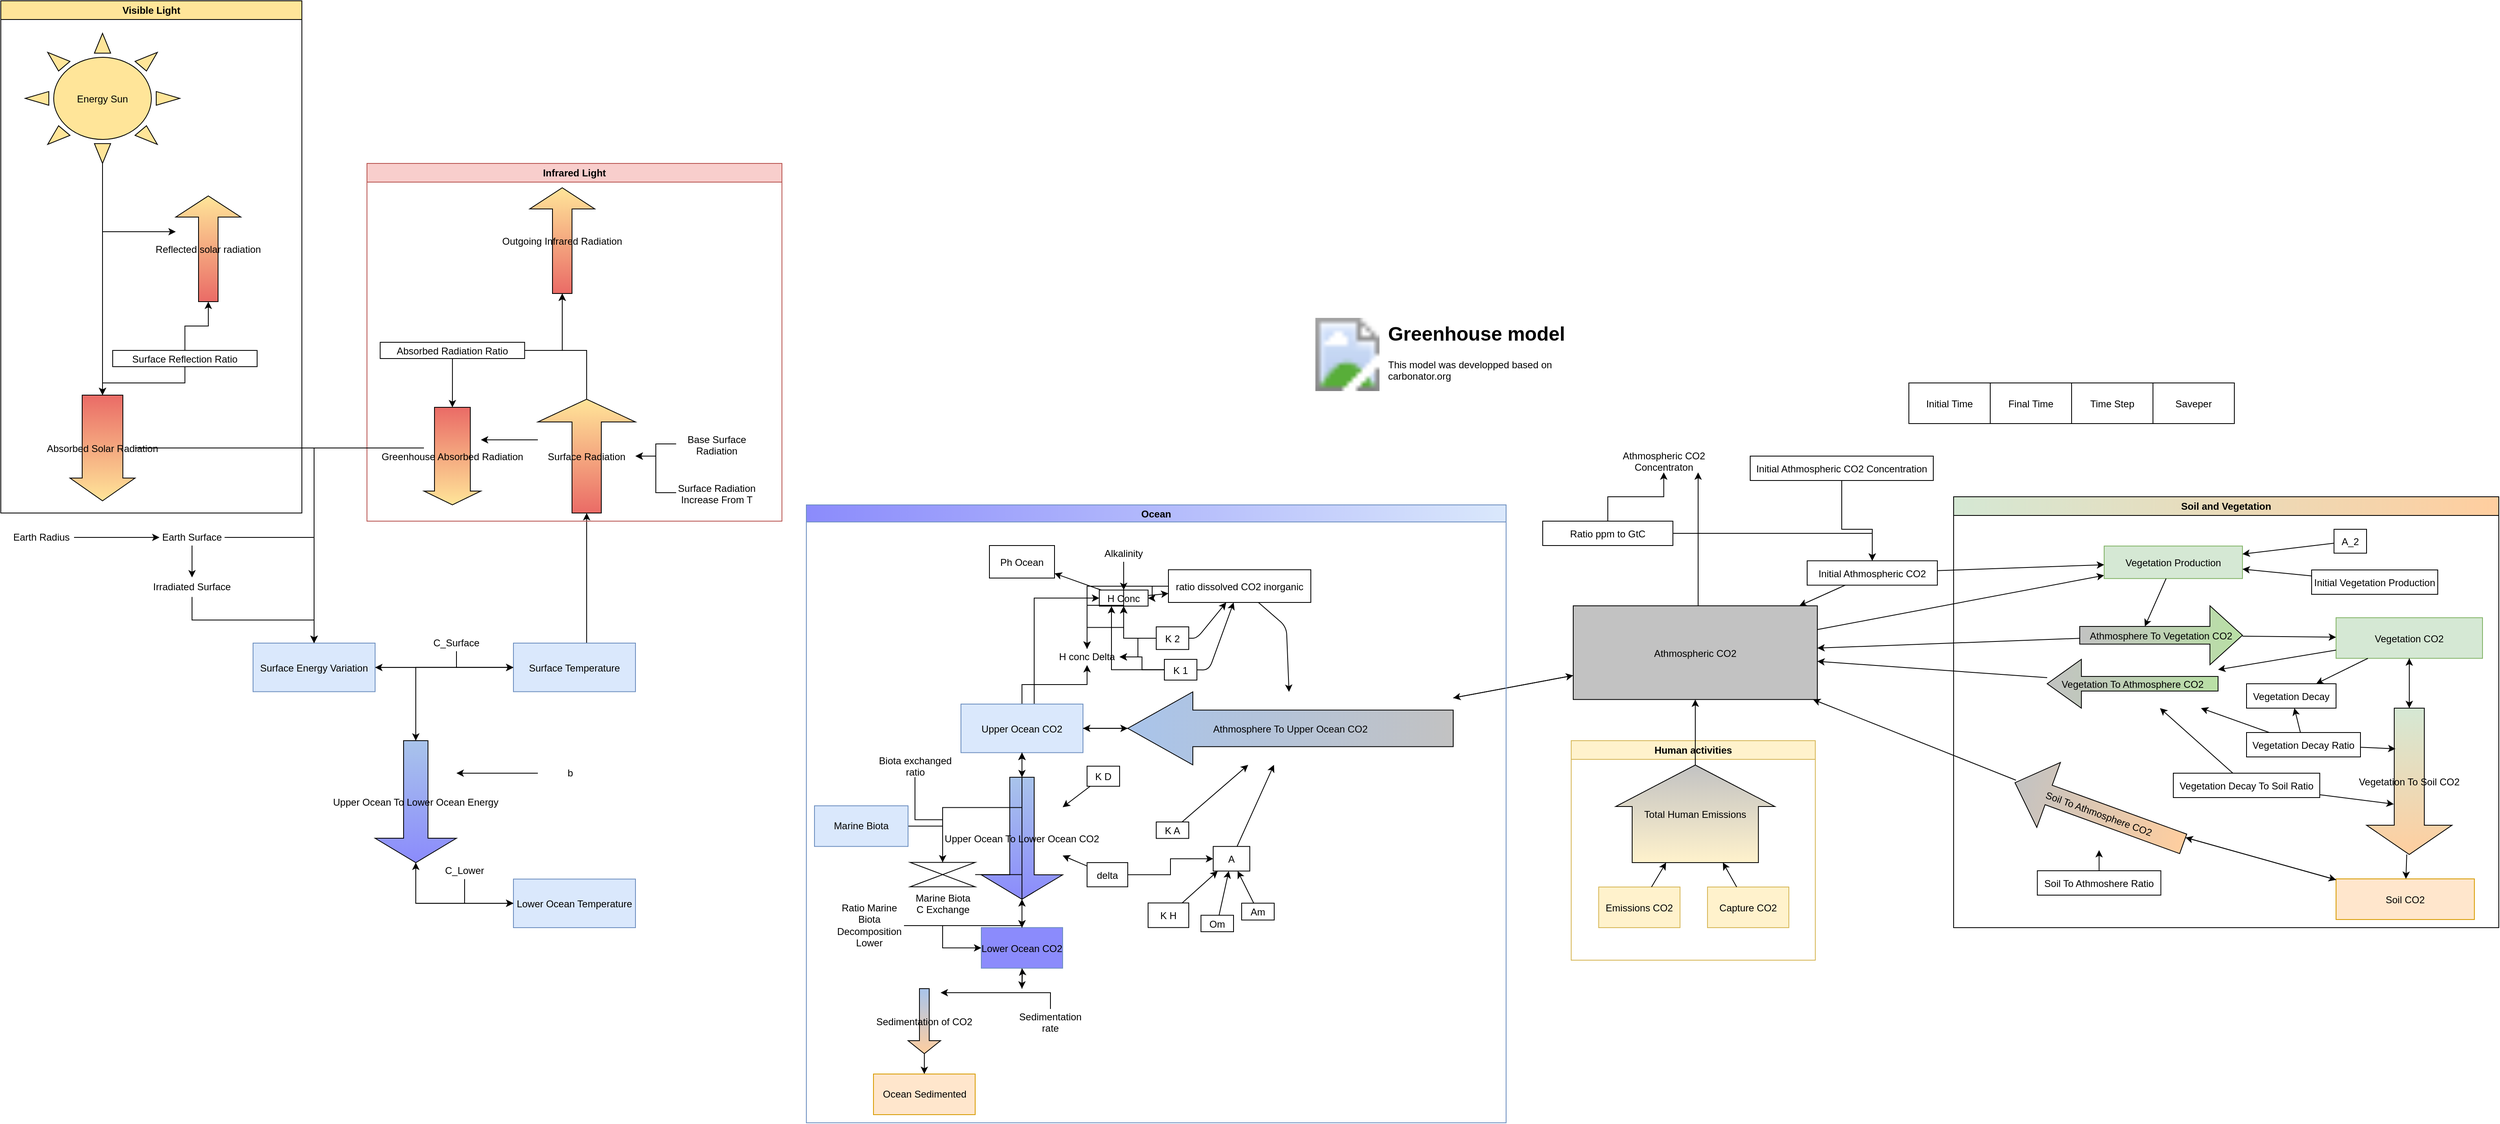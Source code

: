<mxfile compressed="false" version="20.6.2" type="device">
  <diagram id="pysd_drawio_sectionmy_model" name="my_model">
    <mxGraphModel dx="3045" dy="1424" grid="1" gridSize="10" guides="1" tooltips="1" connect="1" arrows="1" fold="1" page="1" pageScale="1" pageWidth="850" pageHeight="1100" math="0" shadow="0">
      <root>
        <mxCell id="0" />
        <mxCell id="1" parent="0" />
        <UserObject label="%Name%" placeholders="1" Name="Initial Time" Doc="Pre industrial time" Unit="y" _initial="1850" _pysd_type="ControlVar" _equation="" id="pysddrawio-element-0">
          <mxCell style="fillColor=#FFFFFF;" parent="1" vertex="1">
            <mxGeometry x="25" y="170" width="100" height="50" as="geometry" />
          </mxCell>
        </UserObject>
        <UserObject label="%Name%" placeholders="1" Name="Final Time" Doc="End of the century" Unit="y" _initial="2100" _pysd_type="ControlVar" _equation="" id="pysddrawio-element-1">
          <mxCell style="fillColor=#FFFFFF;" parent="1" vertex="1">
            <mxGeometry x="125" y="170" width="100" height="50" as="geometry" />
          </mxCell>
        </UserObject>
        <UserObject label="%Name%" placeholders="1" Name="Time Step" Doc="Time step of the simulation" Unit="y" _initial="0.01" _pysd_type="ControlVar" _equation="" id="pysddrawio-element-2">
          <mxCell style="fillColor=#FFFFFF;" parent="1" vertex="1">
            <mxGeometry x="225" y="170" width="100" height="50" as="geometry" />
          </mxCell>
        </UserObject>
        <UserObject label="%Name%" placeholders="1" Name="Saveper" Doc="" Unit="" _initial="1" _pysd_type="ControlVar" _equation="" id="pysddrawio-element-3">
          <mxCell style="fillColor=#FFFFFF;" parent="1" vertex="1">
            <mxGeometry x="325" y="170" width="100" height="50" as="geometry" />
          </mxCell>
        </UserObject>
        <mxCell id="oy1snoEaVPCmk3zSV_ph-2" style="rounded=0;orthogonalLoop=1;jettySize=auto;html=1;edgeStyle=orthogonalEdgeStyle;" parent="1" source="pysddrawio-element-6" target="oy1snoEaVPCmk3zSV_ph-1" edge="1">
          <mxGeometry relative="1" as="geometry">
            <Array as="points">
              <mxPoint x="-234" y="340" />
              <mxPoint x="-234" y="340" />
            </Array>
          </mxGeometry>
        </mxCell>
        <UserObject label="%Name%" placeholders="1" Name="Athmospheric CO2" Doc="Quantity of CO2 in the athmosphere" Unit="GtC" _initial="Initial Athmospheric CO2" _equation="Vegetation To Athmosphere CO2 + Soil To Athmosphere CO2 - Athmosphere To Vegetation CO2 - Athmosphere To Upper Ocean CO2 +  Total Human Emissions " _pysd_type="IntegStructure" id="pysddrawio-element-6">
          <mxCell style="fillColor=#C2C2C2;" parent="1" vertex="1">
            <mxGeometry x="-387.5" y="444.13" width="300" height="115.25" as="geometry" />
          </mxCell>
        </UserObject>
        <mxCell id="pysddrawio-edge-pysddrawio-element-6-athmosphere_to_upper_ocean_CO2" style="" parent="1" source="pysddrawio-element-21" target="pysddrawio-element-6" edge="1">
          <mxGeometry relative="1" as="geometry" />
        </mxCell>
        <mxCell id="pysddrawio-edge-pysddrawio-element-6-athmosphere_to_vegetation_CO2" parent="1" source="pysddrawio-element-17" target="pysddrawio-element-6" edge="1">
          <mxGeometry relative="1" as="geometry" />
        </mxCell>
        <mxCell id="pysddrawio-edge-pysddrawio-element-6-soil_to_athmosphere_CO2" parent="1" source="pysddrawio-element-20" target="pysddrawio-element-6" edge="1">
          <mxGeometry relative="1" as="geometry" />
        </mxCell>
        <mxCell id="pysddrawio-edge-pysddrawio-element-6-vegetation_to_athmosphere_CO2" parent="1" source="pysddrawio-element-18" target="pysddrawio-element-6" edge="1">
          <mxGeometry relative="1" as="geometry" />
        </mxCell>
        <mxCell id="pysddrawio-edge-pysddrawio-element-6-initial_athmospheric_CO2" parent="1" source="pysddrawio-element-7" target="pysddrawio-element-6" edge="1">
          <mxGeometry relative="1" as="geometry" />
        </mxCell>
        <mxCell id="pysddrawio-edge-pysddrawio-element-21-athmospheric_CO2" parent="1" source="pysddrawio-element-6" target="pysddrawio-element-21" edge="1">
          <mxGeometry relative="1" as="geometry">
            <mxPoint x="-390" y="510" as="sourcePoint" />
          </mxGeometry>
        </mxCell>
        <mxCell id="pysddrawio-edge-pysddrawio-element-29-athmospheric_CO2" parent="1" source="pysddrawio-element-6" target="pysddrawio-element-29" edge="1">
          <mxGeometry relative="1" as="geometry" />
        </mxCell>
        <mxCell id="zKRX4OInFKanUc5N_s94-9" value="Ocean" style="swimlane;startSize=21;fillColor=#dae8fc;strokeColor=#6c8ebf;gradientColor=#8B8BFC;gradientDirection=west;" parent="1" vertex="1">
          <mxGeometry x="-1330" y="320" width="860" height="760" as="geometry">
            <mxRectangle x="-1110" y="388.75" width="80" height="30" as="alternateBounds" />
          </mxGeometry>
        </mxCell>
        <mxCell id="nwHB4C_KlUpbsb4T8HCU-8" style="edgeStyle=orthogonalEdgeStyle;rounded=0;orthogonalLoop=1;jettySize=auto;html=1;entryX=0;entryY=0.5;entryDx=0;entryDy=0;" parent="zKRX4OInFKanUc5N_s94-9" source="pysddrawio-element-8" target="pysddrawio-element-12" edge="1">
          <mxGeometry relative="1" as="geometry">
            <Array as="points">
              <mxPoint x="280" y="115" />
            </Array>
          </mxGeometry>
        </mxCell>
        <mxCell id="s2scJDhKUIBuhn0Kwmn--17" style="edgeStyle=orthogonalEdgeStyle;rounded=0;orthogonalLoop=1;jettySize=auto;html=1;" edge="1" parent="zKRX4OInFKanUc5N_s94-9" source="pysddrawio-element-8" target="s2scJDhKUIBuhn0Kwmn--15">
          <mxGeometry relative="1" as="geometry" />
        </mxCell>
        <UserObject label="%Name%" placeholders="1" Name="Upper Ocean CO2" Doc="Quantity of CO2 in the upper part of the ocean" Unit="GtC" _initial="900" _equation="Athmosphere To Upper Ocean CO2 - Upper Ocean To Lower Ocean CO2 -  Ratio Marine Biota Decomposition Lower *  Marine Biota C Exchange " _pysd_type="IntegStructure" id="pysddrawio-element-8">
          <mxCell style="fillColor=#dae8fc;strokeColor=#6c8ebf;" parent="zKRX4OInFKanUc5N_s94-9" vertex="1">
            <mxGeometry x="190" y="244.99" width="150" height="59.76" as="geometry" />
          </mxCell>
        </UserObject>
        <mxCell id="nwHB4C_KlUpbsb4T8HCU-13" style="edgeStyle=orthogonalEdgeStyle;rounded=0;orthogonalLoop=1;jettySize=auto;html=1;" parent="zKRX4OInFKanUc5N_s94-9" source="pysddrawio-element-9" edge="1">
          <mxGeometry relative="1" as="geometry">
            <mxPoint x="265.0" y="595" as="targetPoint" />
          </mxGeometry>
        </mxCell>
        <UserObject label="%Name%" placeholders="1" Name="Lower Ocean CO2" Doc="Quantity of CO2 in the Lower part of the ocean" Unit="GtC" _initial="37100" _equation="Upper Ocean To Lower Ocean CO2 -  Sedimentation of CO2 + Marine Biota C Exchange * Ratio Marine Biota Decomposition Lower" _pysd_type="IntegStructure" id="pysddrawio-element-9">
          <mxCell style="fillColor=#8B8BFC;strokeColor=#6c8ebf;" parent="zKRX4OInFKanUc5N_s94-9" vertex="1">
            <mxGeometry x="215" y="519.87" width="100" height="50" as="geometry" />
          </mxCell>
        </UserObject>
        <UserObject label="%Name%" placeholders="1" Name="Am" Doc="Number of moles in athmosphere" Unit="mol" _pysd_type="AbstractUnchangeableConstant" _initial="1.77e+20" _equation="" id="pysddrawio-element-14">
          <mxCell style="fillColor=#FFFFFF;" parent="zKRX4OInFKanUc5N_s94-9" vertex="1">
            <mxGeometry x="535" y="489.87" width="40" height="20.75" as="geometry" />
          </mxCell>
        </UserObject>
        <UserObject label="%Name%" placeholders="1" Name="Athmosphere To Upper Ocean CO2" Doc="Transfer of CO2 from athmosphere to upper_ocean" Unit="GtC/year" _equation="K A *( Athmospheric CO2 -  A *  ratio dissolved CO2 inorganic   * Upper Ocean CO2)" _pysd_type="AbstractElement" _initial="" id="pysddrawio-element-21">
          <mxCell style="shape=singleArrow;direction=west;fillColor=#C2C2C2;gradientColor=#A9C4EB;gradientDirection=east;arrowWidth=0.501;arrowSize=0.2;" parent="zKRX4OInFKanUc5N_s94-9" vertex="1">
            <mxGeometry x="395" y="230" width="400" height="89.75" as="geometry" />
          </mxCell>
        </UserObject>
        <UserObject label="%Name%" placeholders="1" Name="Upper Ocean To Lower Ocean CO2" Doc="Transfer of CO2 from upper_ocean to lower_ocean" Unit="GtC/year" _equation="K D *( Upper Ocean CO2 - Lower Ocean CO2 / delta)" _pysd_type="AbstractElement" _initial="" id="pysddrawio-element-22">
          <mxCell style="shape=singleArrow;direction=south;fillColor=#A9C4EB;gradientColor=#8B8BFC;gradientDirection=east;" parent="zKRX4OInFKanUc5N_s94-9" vertex="1">
            <mxGeometry x="215" y="335" width="100" height="150" as="geometry" />
          </mxCell>
        </UserObject>
        <UserObject label="%Name%" placeholders="1" Name="K A" Doc="inverse exchange timescales between athmosphere and upper ocean" Unit="1/year" _pysd_type="AbstractUnchangeableConstant" _initial="0.2" _equation="" id="pysddrawio-element-32">
          <mxCell style="fillColor=#FFFFFF;" parent="zKRX4OInFKanUc5N_s94-9" vertex="1">
            <mxGeometry x="430" y="390" width="40" height="20.25" as="geometry" />
          </mxCell>
        </UserObject>
        <UserObject label="%Name%" placeholders="1" Name="K D" Doc="inverse exchange timescales between Lower and upper ocean" Unit="year-1" _pysd_type="AbstractUnchangeableConstant" _initial="0.05" _equation="" id="pysddrawio-element-33">
          <mxCell style="fillColor=#FFFFFF;" parent="zKRX4OInFKanUc5N_s94-9" vertex="1">
            <mxGeometry x="345" y="321.37" width="40" height="24.75" as="geometry" />
          </mxCell>
        </UserObject>
        <UserObject label="%Name%" placeholders="1" Name="A" Doc="ratio of atmosphere to ocean concentration at equilibrium, which is weakly dependent ontemperature: a warmer ocean holds less dissolved CO2" Unit="-" _equation="K H * Am / (Om / ( delta + 1))" _pysd_type="AbstractElement" _initial="" id="pysddrawio-element-36">
          <mxCell style="fillColor=#FFFFFF;" parent="zKRX4OInFKanUc5N_s94-9" vertex="1">
            <mxGeometry x="500" y="420.12" width="45" height="30.25" as="geometry" />
          </mxCell>
        </UserObject>
        <mxCell id="Mwx1uwERBJm13ALXioPN-1" style="edgeStyle=orthogonalEdgeStyle;rounded=0;orthogonalLoop=1;jettySize=auto;html=1;" parent="zKRX4OInFKanUc5N_s94-9" source="pysddrawio-element-38" target="pysddrawio-element-36" edge="1">
          <mxGeometry relative="1" as="geometry" />
        </mxCell>
        <UserObject label="%Name%" placeholders="1" Name="delta" Doc="the ratio of Lower to upper ocean volume (∼ 50)," Unit="-" _pysd_type="AbstractUnchangeableConstant" _initial="50" _equation="" id="pysddrawio-element-38">
          <mxCell style="fillColor=#FFFFFF;" parent="zKRX4OInFKanUc5N_s94-9" vertex="1">
            <mxGeometry x="345" y="440" width="50" height="29.75" as="geometry" />
          </mxCell>
        </UserObject>
        <mxCell id="pysddrawio-edge-pysddrawio-element-8-athmosphere_to_upper_ocean_CO2" parent="zKRX4OInFKanUc5N_s94-9" source="pysddrawio-element-21" target="pysddrawio-element-8" edge="1">
          <mxGeometry relative="1" as="geometry" />
        </mxCell>
        <mxCell id="pysddrawio-edge-pysddrawio-element-8-upper_ocean_to_lower_ocean_CO2" parent="zKRX4OInFKanUc5N_s94-9" source="pysddrawio-element-22" target="pysddrawio-element-8" edge="1">
          <mxGeometry relative="1" as="geometry" />
        </mxCell>
        <mxCell id="pysddrawio-edge-pysddrawio-element-9-upper_ocean_to_lower_ocean_CO2" parent="zKRX4OInFKanUc5N_s94-9" source="pysddrawio-element-22" target="pysddrawio-element-9" edge="1">
          <mxGeometry relative="1" as="geometry" />
        </mxCell>
        <mxCell id="pysddrawio-edge-pysddrawio-element-21-upper_ocean_CO2" parent="zKRX4OInFKanUc5N_s94-9" source="pysddrawio-element-8" target="pysddrawio-element-21" edge="1">
          <mxGeometry relative="1" as="geometry" />
        </mxCell>
        <mxCell id="pysddrawio-edge-pysddrawio-element-21-k_a" parent="zKRX4OInFKanUc5N_s94-9" source="pysddrawio-element-32" target="pysddrawio-element-21" edge="1">
          <mxGeometry relative="1" as="geometry" />
        </mxCell>
        <mxCell id="pysddrawio-edge-pysddrawio-element-21-a" parent="zKRX4OInFKanUc5N_s94-9" source="pysddrawio-element-36" target="pysddrawio-element-21" edge="1">
          <mxGeometry relative="1" as="geometry" />
        </mxCell>
        <mxCell id="pysddrawio-edge-pysddrawio-element-22-lower_ocean_CO2" parent="zKRX4OInFKanUc5N_s94-9" source="pysddrawio-element-9" target="pysddrawio-element-22" edge="1">
          <mxGeometry relative="1" as="geometry" />
        </mxCell>
        <mxCell id="pysddrawio-edge-pysddrawio-element-22-upper_ocean_CO2" parent="zKRX4OInFKanUc5N_s94-9" source="pysddrawio-element-8" target="pysddrawio-element-22" edge="1">
          <mxGeometry relative="1" as="geometry" />
        </mxCell>
        <mxCell id="pysddrawio-edge-pysddrawio-element-22-k_d" parent="zKRX4OInFKanUc5N_s94-9" source="pysddrawio-element-33" target="pysddrawio-element-22" edge="1">
          <mxGeometry relative="1" as="geometry" />
        </mxCell>
        <mxCell id="pysddrawio-edge-pysddrawio-element-22-delta" parent="zKRX4OInFKanUc5N_s94-9" source="pysddrawio-element-38" target="pysddrawio-element-22" edge="1">
          <mxGeometry relative="1" as="geometry" />
        </mxCell>
        <mxCell id="pysddrawio-edge-pysddrawio-element-36-k_h" parent="zKRX4OInFKanUc5N_s94-9" source="pysddrawio-element-39" target="pysddrawio-element-36" edge="1">
          <mxGeometry relative="1" as="geometry" />
        </mxCell>
        <mxCell id="pysddrawio-edge-pysddrawio-element-36-om" parent="zKRX4OInFKanUc5N_s94-9" source="pysddrawio-element-15" target="pysddrawio-element-36" edge="1">
          <mxGeometry relative="1" as="geometry" />
        </mxCell>
        <mxCell id="pysddrawio-edge-pysddrawio-element-36-am" parent="zKRX4OInFKanUc5N_s94-9" source="pysddrawio-element-14" target="pysddrawio-element-36" edge="1">
          <mxGeometry relative="1" as="geometry" />
        </mxCell>
        <UserObject label="%Name%" placeholders="1" Name="Om" Doc="Number of moles in ocean" Unit="mol" _pysd_type="AbstractUnchangeableConstant" _initial="7.8e+22" _equation="" id="pysddrawio-element-15">
          <mxCell style="fillColor=#FFFFFF;" parent="zKRX4OInFKanUc5N_s94-9" vertex="1">
            <mxGeometry x="485" y="504.75" width="40" height="20.25" as="geometry" />
          </mxCell>
        </UserObject>
        <UserObject label="%Name%" placeholders="1" Name="K H" Doc="ratio of the molar concentrations of CO2 in atmosphere and ocean." Unit="-" _pysd_type="AbstractUnchangeableConstant" _initial="1230" id="pysddrawio-element-39">
          <mxCell style="fillColor=#FFFFFF;" parent="zKRX4OInFKanUc5N_s94-9" vertex="1">
            <mxGeometry x="420" y="489.62" width="50" height="30.25" as="geometry" />
          </mxCell>
        </UserObject>
        <UserObject label="%Name%" placeholders="1" Name="Ph Ocean" Doc="pH of the ocean" Unit="" _equation="- log(H Conc, 10)" _pysd_type="AbstractElement" _initial="" id="pysddrawio-element-13">
          <mxCell style="fillColor=default;" parent="zKRX4OInFKanUc5N_s94-9" vertex="1">
            <mxGeometry x="225" y="50" width="80" height="40" as="geometry" />
          </mxCell>
        </UserObject>
        <UserObject label="%Name%" placeholders="1" Name="H Conc" Doc="Concentration of hydrogen ions&#xa;The equation is obtained by solving a 2 order equation on the concentration, see paper doi:10.101/s10584-014-1224-y (use scihub ;) )" Unit="mol/kg" _pysd_type="AbstractElement" _equation="0.5 *   Upper Ocean CO2 /  Alkalinity * (  K 1 * ( 1 -  Alkalinity /  Upper Ocean CO2 ) +   sqrt(  H conc Delta )  )" _initial="" id="pysddrawio-element-12">
          <mxCell style="fillColor=#FFFFFF;" parent="zKRX4OInFKanUc5N_s94-9" vertex="1">
            <mxGeometry x="360" y="104.75" width="60" height="19.75" as="geometry" />
          </mxCell>
        </UserObject>
        <mxCell id="s2scJDhKUIBuhn0Kwmn--20" style="edgeStyle=orthogonalEdgeStyle;rounded=0;orthogonalLoop=1;jettySize=auto;html=1;" edge="1" parent="zKRX4OInFKanUc5N_s94-9" source="pysddrawio-element-37" target="s2scJDhKUIBuhn0Kwmn--15">
          <mxGeometry relative="1" as="geometry" />
        </mxCell>
        <mxCell id="s2scJDhKUIBuhn0Kwmn--22" style="edgeStyle=orthogonalEdgeStyle;rounded=0;orthogonalLoop=1;jettySize=auto;html=1;" edge="1" parent="zKRX4OInFKanUc5N_s94-9" source="pysddrawio-element-37" target="pysddrawio-element-12">
          <mxGeometry relative="1" as="geometry" />
        </mxCell>
        <UserObject label="%Name%" placeholders="1" Name="ratio dissolved CO2 inorganic " Doc="ratio of dissolved CO2 total ocean inorganic carbon at equilibrium, a strong function of aciditymore acidic seawater stores less inorganic carbon. Variation in B in particular alters uptakerates dramatically.&#xa;&#xa;Equation 8 of https://sci-hub.se/https://link.springer.com/article/10.101/s10584-014-1224-y" Unit="-" _equation="1.0 / (1.0 +( K 1 / H Conc) +( K 1 * K 2 / H Conc ^ 2))" _pysd_type="AbstractElement" _initial="" id="pysddrawio-element-37">
          <mxCell style="fillColor=#FFFFFF;" parent="zKRX4OInFKanUc5N_s94-9" vertex="1">
            <mxGeometry x="445" y="79.75" width="175" height="40.25" as="geometry" />
          </mxCell>
        </UserObject>
        <mxCell id="nwHB4C_KlUpbsb4T8HCU-9" style="edgeStyle=orthogonalEdgeStyle;rounded=0;orthogonalLoop=1;jettySize=auto;html=1;entryX=0.25;entryY=1;entryDx=0;entryDy=0;" parent="zKRX4OInFKanUc5N_s94-9" source="pysddrawio-element-34" target="pysddrawio-element-12" edge="1">
          <mxGeometry relative="1" as="geometry" />
        </mxCell>
        <mxCell id="s2scJDhKUIBuhn0Kwmn--18" style="edgeStyle=orthogonalEdgeStyle;rounded=0;orthogonalLoop=1;jettySize=auto;html=1;" edge="1" parent="zKRX4OInFKanUc5N_s94-9" source="pysddrawio-element-34" target="s2scJDhKUIBuhn0Kwmn--15">
          <mxGeometry relative="1" as="geometry" />
        </mxCell>
        <UserObject label="%Name%" placeholders="1" Name="K 1" Doc="dissociation constant" _pysd_type="AbstractUnchangeableConstant" Unit="mol/kg" _initial="8e-07" id="pysddrawio-element-34">
          <mxCell style="fillColor=#FFFFFF;" parent="zKRX4OInFKanUc5N_s94-9" vertex="1">
            <mxGeometry x="440" y="190" width="40" height="25.5" as="geometry" />
          </mxCell>
        </UserObject>
        <mxCell id="nwHB4C_KlUpbsb4T8HCU-10" style="edgeStyle=orthogonalEdgeStyle;rounded=0;orthogonalLoop=1;jettySize=auto;html=1;entryX=0.5;entryY=1;entryDx=0;entryDy=0;" parent="zKRX4OInFKanUc5N_s94-9" source="pysddrawio-element-35" target="pysddrawio-element-12" edge="1">
          <mxGeometry relative="1" as="geometry" />
        </mxCell>
        <mxCell id="s2scJDhKUIBuhn0Kwmn--19" style="edgeStyle=orthogonalEdgeStyle;rounded=0;orthogonalLoop=1;jettySize=auto;html=1;" edge="1" parent="zKRX4OInFKanUc5N_s94-9" source="pysddrawio-element-35" target="s2scJDhKUIBuhn0Kwmn--15">
          <mxGeometry relative="1" as="geometry" />
        </mxCell>
        <UserObject label="%Name%" placeholders="1" Name="K 2" Doc="dissociation constant" _pysd_type="AbstractUnchangeableConstant" Unit="mol/kg" _initial="4.53e-10" _equation="" id="pysddrawio-element-35">
          <mxCell style="fillColor=#FFFFFF;" parent="zKRX4OInFKanUc5N_s94-9" vertex="1">
            <mxGeometry x="430" y="150" width="40" height="27.87" as="geometry" />
          </mxCell>
        </UserObject>
        <mxCell id="s2scJDhKUIBuhn0Kwmn--16" style="edgeStyle=orthogonalEdgeStyle;rounded=0;orthogonalLoop=1;jettySize=auto;html=1;" edge="1" parent="zKRX4OInFKanUc5N_s94-9" source="nwHB4C_KlUpbsb4T8HCU-6" target="s2scJDhKUIBuhn0Kwmn--15">
          <mxGeometry relative="1" as="geometry" />
        </mxCell>
        <UserObject label="%Name%" placeholders="1" Name="Alkalinity" Doc="" Units="GtC" _initial="767.0" _pysd_type="AbstractUnchangeableConstant" _equation="" id="nwHB4C_KlUpbsb4T8HCU-6">
          <mxCell style="text;html=1;strokeColor=none;fillColor=none;align=center;verticalAlign=middle;whiteSpace=wrap;overflow=hidden;" parent="zKRX4OInFKanUc5N_s94-9" vertex="1">
            <mxGeometry x="350" y="50" width="80" height="20" as="geometry" />
          </mxCell>
        </UserObject>
        <mxCell id="pysddrawio-edge-pysddrawio-element-13-h_conc" parent="zKRX4OInFKanUc5N_s94-9" source="pysddrawio-element-12" target="pysddrawio-element-13" edge="1">
          <mxGeometry relative="1" as="geometry" />
        </mxCell>
        <mxCell id="pysddrawio-edge-pysddrawio-element-21-b" parent="zKRX4OInFKanUc5N_s94-9" source="pysddrawio-element-37" target="pysddrawio-element-21" edge="1">
          <mxGeometry relative="1" as="geometry">
            <Array as="points">
              <mxPoint x="590" y="150" />
            </Array>
          </mxGeometry>
        </mxCell>
        <mxCell id="pysddrawio-edge-pysddrawio-element-37-h_conc" parent="zKRX4OInFKanUc5N_s94-9" source="pysddrawio-element-12" target="pysddrawio-element-37" edge="1">
          <mxGeometry relative="1" as="geometry" />
        </mxCell>
        <mxCell id="pysddrawio-edge-pysddrawio-element-37-k_1" parent="zKRX4OInFKanUc5N_s94-9" source="pysddrawio-element-34" target="pysddrawio-element-37" edge="1">
          <mxGeometry relative="1" as="geometry">
            <Array as="points">
              <mxPoint x="495" y="203" />
            </Array>
          </mxGeometry>
        </mxCell>
        <mxCell id="pysddrawio-edge-pysddrawio-element-37-k_2" parent="zKRX4OInFKanUc5N_s94-9" source="pysddrawio-element-35" target="pysddrawio-element-37" edge="1">
          <mxGeometry relative="1" as="geometry">
            <Array as="points">
              <mxPoint x="480" y="164" />
            </Array>
          </mxGeometry>
        </mxCell>
        <mxCell id="nwHB4C_KlUpbsb4T8HCU-7" style="edgeStyle=orthogonalEdgeStyle;rounded=0;orthogonalLoop=1;jettySize=auto;html=1;" parent="zKRX4OInFKanUc5N_s94-9" source="nwHB4C_KlUpbsb4T8HCU-6" target="pysddrawio-element-12" edge="1">
          <mxGeometry relative="1" as="geometry" />
        </mxCell>
        <UserObject label="%Name%" placeholders="1" Name="Ocean Sedimented" Doc="CO2 sedimented in the ocean" Units="GtC" _initial="150" _equation="Sedimentation of CO2" _pysd_type="IntegStructure" id="nwHB4C_KlUpbsb4T8HCU-11">
          <mxCell style="rounded=0;whiteSpace=wrap;html=1;fillColor=#ffe6cc;strokeColor=#d79b00;" parent="zKRX4OInFKanUc5N_s94-9" vertex="1">
            <mxGeometry x="82.5" y="700" width="125" height="50" as="geometry" />
          </mxCell>
        </UserObject>
        <mxCell id="nwHB4C_KlUpbsb4T8HCU-14" style="edgeStyle=orthogonalEdgeStyle;rounded=0;orthogonalLoop=1;jettySize=auto;html=1;" parent="zKRX4OInFKanUc5N_s94-9" source="nwHB4C_KlUpbsb4T8HCU-12" target="nwHB4C_KlUpbsb4T8HCU-11" edge="1">
          <mxGeometry relative="1" as="geometry" />
        </mxCell>
        <mxCell id="mjEazpnw9V3GUOyPWPrj-1" style="edgeStyle=orthogonalEdgeStyle;rounded=0;orthogonalLoop=1;jettySize=auto;html=1;" parent="zKRX4OInFKanUc5N_s94-9" target="pysddrawio-element-9" edge="1">
          <mxGeometry relative="1" as="geometry">
            <mxPoint x="265.0" y="595" as="sourcePoint" />
          </mxGeometry>
        </mxCell>
        <UserObject label="%Name%" placeholders="1" Name="Sedimentation of CO2" Doc="Quantity of CO2 sedimented in the ocean" Unit="GtC" _equation=" Lower Ocean CO2 *  Sedimentation rate " _pysd_type="AbstractElement" _initial="" id="nwHB4C_KlUpbsb4T8HCU-12">
          <mxCell style="shape=singleArrow;direction=south;fillColor=#A9C4EB;gradientDirection=east;gradientColor=#FFCE9F;" parent="zKRX4OInFKanUc5N_s94-9" vertex="1">
            <mxGeometry x="125" y="595" width="40" height="80" as="geometry" />
          </mxCell>
        </UserObject>
        <mxCell id="nwHB4C_KlUpbsb4T8HCU-17" style="edgeStyle=orthogonalEdgeStyle;rounded=0;orthogonalLoop=1;jettySize=auto;html=1;" parent="zKRX4OInFKanUc5N_s94-9" source="nwHB4C_KlUpbsb4T8HCU-16" target="nwHB4C_KlUpbsb4T8HCU-12" edge="1">
          <mxGeometry relative="1" as="geometry">
            <Array as="points">
              <mxPoint x="300" y="600" />
            </Array>
          </mxGeometry>
        </mxCell>
        <UserObject label="%Name%" placeholders="1" Name="Sedimentation rate" Doc="Obtained base on IPCC diagram, and caluclating what it should be assuming linear relationship &#xa;https://scied.ucar.edu/image/carbon-cycle-diagram-ipcc" Units="year-1" _initial="5.39e-6" _pysd_type="AbstractUnchangeableConstant" _equation="" id="nwHB4C_KlUpbsb4T8HCU-16">
          <mxCell style="text;html=1;strokeColor=none;fillColor=none;align=center;verticalAlign=middle;whiteSpace=wrap;overflow=hidden;" parent="zKRX4OInFKanUc5N_s94-9" vertex="1">
            <mxGeometry x="250" y="620" width="100" height="30" as="geometry" />
          </mxCell>
        </UserObject>
        <mxCell id="s2scJDhKUIBuhn0Kwmn--10" style="edgeStyle=orthogonalEdgeStyle;rounded=0;orthogonalLoop=1;jettySize=auto;html=1;entryX=0.5;entryY=0.5;entryDx=0;entryDy=0;entryPerimeter=0;" edge="1" parent="zKRX4OInFKanUc5N_s94-9" source="s2scJDhKUIBuhn0Kwmn--1" target="s2scJDhKUIBuhn0Kwmn--2">
          <mxGeometry relative="1" as="geometry" />
        </mxCell>
        <UserObject label="%Name%" placeholders="1" Name="Marine Biota" Doc="Marnine life (i Guess)&#xa;As I understand, the marine life is consuming carbon to grow up in the upper ocean, Then a part of this carbon is transferd to the lower ocean because of some processes" Units="GtC" _initial="3" _equation="0" _pysd_type="IntegStructure" id="s2scJDhKUIBuhn0Kwmn--1">
          <mxCell style="rounded=0;whiteSpace=wrap;html=1;fillColor=#dae8fc;strokeColor=#6c8ebf;" vertex="1" parent="zKRX4OInFKanUc5N_s94-9">
            <mxGeometry x="10" y="370.12" width="115" height="50" as="geometry" />
          </mxCell>
        </UserObject>
        <mxCell id="s2scJDhKUIBuhn0Kwmn--7" style="edgeStyle=orthogonalEdgeStyle;rounded=0;orthogonalLoop=1;jettySize=auto;html=1;" edge="1" parent="zKRX4OInFKanUc5N_s94-9" source="s2scJDhKUIBuhn0Kwmn--2" target="pysddrawio-element-9">
          <mxGeometry relative="1" as="geometry" />
        </mxCell>
        <mxCell id="s2scJDhKUIBuhn0Kwmn--8" style="edgeStyle=orthogonalEdgeStyle;rounded=0;orthogonalLoop=1;jettySize=auto;html=1;" edge="1" parent="zKRX4OInFKanUc5N_s94-9" source="s2scJDhKUIBuhn0Kwmn--2" target="pysddrawio-element-8">
          <mxGeometry relative="1" as="geometry" />
        </mxCell>
        <UserObject label="%Name%" placeholders="1" Name="Marine Biota C Exchange" Doc="" Units="GtC/y" _equation=" Marine Biota * Biota exchanged ratio " _pysd_type="AbstractElement" _initial="" id="s2scJDhKUIBuhn0Kwmn--2">
          <mxCell style="shape=collate;whiteSpace=wrap;html=1;points=[[0,0,0,0,0],[0,0.5,0,0,0],[0,1,0,0,0],[0.5,0,0,0,0],[0.5,0.5,0,0,0],[0.5,1,0,0,0],[1,0,0,0,0],[1,0.5,0,0,0],[1,1,0,0,0]];labelPosition=center;verticalLabelPosition=bottom;align=center;verticalAlign=top;" vertex="1" parent="zKRX4OInFKanUc5N_s94-9">
            <mxGeometry x="127.5" y="439.75" width="80" height="30" as="geometry" />
          </mxCell>
        </UserObject>
        <mxCell id="s2scJDhKUIBuhn0Kwmn--6" style="edgeStyle=orthogonalEdgeStyle;rounded=0;orthogonalLoop=1;jettySize=auto;html=1;" edge="1" parent="zKRX4OInFKanUc5N_s94-9" source="s2scJDhKUIBuhn0Kwmn--5" target="pysddrawio-element-9">
          <mxGeometry relative="1" as="geometry" />
        </mxCell>
        <mxCell id="s2scJDhKUIBuhn0Kwmn--9" style="edgeStyle=orthogonalEdgeStyle;rounded=0;orthogonalLoop=1;jettySize=auto;html=1;" edge="1" parent="zKRX4OInFKanUc5N_s94-9" source="s2scJDhKUIBuhn0Kwmn--5" target="pysddrawio-element-8">
          <mxGeometry relative="1" as="geometry" />
        </mxCell>
        <UserObject label="%Name%" placeholders="1" Name="Ratio Marine Biota Decomposition Lower" Doc="The ratio of marine biota decomposition that falls in the lower ocean part" Units="-" _initial="0.22" _pysd_type="AbstractUnchangeableConstant" _equation="" id="s2scJDhKUIBuhn0Kwmn--5">
          <mxCell style="text;html=1;strokeColor=none;fillColor=none;align=center;verticalAlign=middle;whiteSpace=wrap;overflow=hidden;" vertex="1" parent="zKRX4OInFKanUc5N_s94-9">
            <mxGeometry x="35" y="484.75" width="85" height="65.25" as="geometry" />
          </mxCell>
        </UserObject>
        <mxCell id="s2scJDhKUIBuhn0Kwmn--12" style="edgeStyle=orthogonalEdgeStyle;rounded=0;orthogonalLoop=1;jettySize=auto;html=1;" edge="1" parent="zKRX4OInFKanUc5N_s94-9" source="s2scJDhKUIBuhn0Kwmn--11" target="s2scJDhKUIBuhn0Kwmn--2">
          <mxGeometry relative="1" as="geometry" />
        </mxCell>
        <UserObject label="%Name%" placeholders="1" Name="Biota exchanged ratio" Doc="The ratio of the total biota that is exchanged with the ocean (it is estimated based on the ipcc picture)" Units="-" _initial="16.67" _pysd_type="AbstractUnchangeableConstant" _equation="" id="s2scJDhKUIBuhn0Kwmn--11">
          <mxCell style="text;html=1;strokeColor=none;fillColor=none;align=center;verticalAlign=middle;whiteSpace=wrap;overflow=hidden;" vertex="1" parent="zKRX4OInFKanUc5N_s94-9">
            <mxGeometry x="82.5" y="304.75" width="102" height="30" as="geometry" />
          </mxCell>
        </UserObject>
        <mxCell id="s2scJDhKUIBuhn0Kwmn--21" style="edgeStyle=orthogonalEdgeStyle;rounded=0;orthogonalLoop=1;jettySize=auto;html=1;" edge="1" parent="zKRX4OInFKanUc5N_s94-9" source="s2scJDhKUIBuhn0Kwmn--15" target="pysddrawio-element-12">
          <mxGeometry relative="1" as="geometry" />
        </mxCell>
        <UserObject label="%Name%" placeholders="1" Name="H conc Delta" Doc="The Delta of the second order equation for getting H conc" Units="-" _equation=" K 1 ^ 2  * ( Alkalinity / Upper Ocean CO2 -1) ^ 2 - 4* K 1 * K 2 * ( Alkalinity /  Upper Ocean CO2  ) * (  Alkalinity /  Upper Ocean CO2 - 2 )" _pysd_type="AbstractElement" _initial="" id="s2scJDhKUIBuhn0Kwmn--15">
          <mxCell style="text;html=1;strokeColor=none;fillColor=none;align=center;verticalAlign=middle;whiteSpace=wrap;overflow=hidden;" vertex="1" parent="zKRX4OInFKanUc5N_s94-9">
            <mxGeometry x="305" y="177" width="80" height="20" as="geometry" />
          </mxCell>
        </UserObject>
        <mxCell id="zKRX4OInFKanUc5N_s94-10" value="Soil and Vegetation" style="swimlane;whiteSpace=wrap;html=1;fillColor=#d5e8d4;gradientDirection=east;gradientColor=#FFCE9F;" parent="1" vertex="1">
          <mxGeometry x="80" y="310" width="670" height="530" as="geometry">
            <mxRectangle x="80" y="310" width="150" height="30" as="alternateBounds" />
          </mxGeometry>
        </mxCell>
        <UserObject label="%Name%" placeholders="1" Name="Vegetation CO2" Doc="Quantity of CO2 stored in the surface Vegetation" Unit="kg" _initial="20" _equation="Athmosphere To Vegetation CO2 - Vegetation To Soil CO2" _pysd_type="IntegStructure" id="pysddrawio-element-10">
          <mxCell style="fillColor=#d5e8d4;strokeColor=#82b366;" parent="zKRX4OInFKanUc5N_s94-10" vertex="1">
            <mxGeometry x="470" y="148.75" width="180" height="50" as="geometry" />
          </mxCell>
        </UserObject>
        <UserObject label="%Name%" placeholders="1" Name="Soil CO2" Doc="Quantity of CO2 stored in the soil" Unit="kg" _initial="20" _equation="Vegetation To Soil CO2 - Soil To Athmosphere CO2" _pysd_type="IntegStructure" id="pysddrawio-element-11">
          <mxCell style="fillColor=#ffe6cc;strokeColor=#d79b00;" parent="zKRX4OInFKanUc5N_s94-10" vertex="1">
            <mxGeometry x="470" y="470" width="170" height="50" as="geometry" />
          </mxCell>
        </UserObject>
        <UserObject label="%Name%" placeholders="1" Name="Vegetation To Soil CO2" Doc="Transfer of CO2 from Vegetation to soil" Unit="kg/year" _equation="Vegetation Decay To Soil Ratio * Vegetation Decay Ratio * Vegetation CO2" _pysd_type="AbstractElement" _initial="" id="pysddrawio-element-19">
          <mxCell style="shape=singleArrow;direction=south;arrowWidth=0.352;arrowSize=0.2;fillColor=#d5e8d4;gradientDirection=east;gradientColor=#FFCE9F;labelPosition=center;verticalLabelPosition=middle;align=center;verticalAlign=middle;" parent="zKRX4OInFKanUc5N_s94-10" vertex="1">
            <mxGeometry x="507.5" y="260" width="105" height="180" as="geometry" />
          </mxCell>
        </UserObject>
        <UserObject label="%Name%" placeholders="1" Name="Soil To Athmosphere CO2" Doc="Transfer of CO2 from soil to athmosphere" Unit="kg/year" _equation="Soil CO2 * Soil To Athmoshere Ratio" _pysd_type="AbstractElement" id="pysddrawio-element-20">
          <mxCell style="shape=singleArrow;direction=west;rotation=20;gradientColor=#C2C2C2;gradientDirection=east;fillColor=#FFCE9F;" parent="zKRX4OInFKanUc5N_s94-10" vertex="1">
            <mxGeometry x="68.79" y="346.84" width="220" height="85" as="geometry" />
          </mxCell>
        </UserObject>
        <UserObject label="%Name%" placeholders="1" Name="Vegetation Decay" Doc="net primary production by terrestrial plants" Unit="kg/year" _equation="Vegetation CO2 * Vegetation Decay Ratio" id="pysddrawio-element-25">
          <mxCell style="fillColor=#FFFFFF;" parent="zKRX4OInFKanUc5N_s94-10" vertex="1">
            <mxGeometry x="360" y="230" width="110" height="30" as="geometry" />
          </mxCell>
        </UserObject>
        <UserObject label="%Name%" placeholders="1" Name="Vegetation Decay Ratio" Doc="proportion of Vegetation that decays" Unit="-" _pysd_type="AbstractUnchangeableConstant" _initial="0.087" id="pysddrawio-element-26">
          <mxCell style="fillColor=#FFFFFF;" parent="zKRX4OInFKanUc5N_s94-10" vertex="1">
            <mxGeometry x="360" y="290" width="140" height="30" as="geometry" />
          </mxCell>
        </UserObject>
        <UserObject label="%Name%" placeholders="1" Name="Soil To Athmoshere Ratio" Doc="proportion of the soil carbon that goes in athmosphere" Unit="-" _pysd_type="AbstractUnchangeableConstant" _initial="0.6" id="pysddrawio-element-28">
          <mxCell style="fillColor=#FFFFFF;" parent="zKRX4OInFKanUc5N_s94-10" vertex="1">
            <mxGeometry x="102.88" y="460" width="151.81" height="30" as="geometry" />
          </mxCell>
        </UserObject>
        <UserObject label="%Name%" placeholders="1" Name="Vegetation Production" Doc="net primary production by terrestrial plants" Unit="GtC/year" _equation="Initial Vegetation Production *( 1 - A_2 * (Athmospheric CO2 - Initial Athmospheric CO2))" _pysd_type="AbstractElement" _initial="" id="pysddrawio-element-29">
          <mxCell style="fillColor=#d5e8d4;strokeColor=#82b366;" parent="zKRX4OInFKanUc5N_s94-10" vertex="1">
            <mxGeometry x="185" y="60.62" width="170" height="40" as="geometry" />
          </mxCell>
        </UserObject>
        <UserObject label="%Name%" placeholders="1" Name="Initial Vegetation Production" Doc="Vegetation production at the start of the simulation" Unit="GtC/year" _initial="0.025" _pysd_type="AbstractUnchangeableConstant" _equation="" id="pysddrawio-element-30">
          <mxCell style="fillColor=#FFFFFF;" parent="zKRX4OInFKanUc5N_s94-10" vertex="1">
            <mxGeometry x="440" y="90" width="155" height="30" as="geometry" />
          </mxCell>
        </UserObject>
        <UserObject label="%Name%" placeholders="1" Name="A_2" Doc="constant of Vegetation" Unit="mol/kg" _initial="0.0" _pysd_type="AbstractUnchangeableConstant" _equation="" id="pysddrawio-element-31">
          <mxCell style="fillColor=#FFFFFF;" parent="zKRX4OInFKanUc5N_s94-10" vertex="1">
            <mxGeometry x="467.5" y="40" width="40" height="29.38" as="geometry" />
          </mxCell>
        </UserObject>
        <mxCell id="pysddrawio-edge-pysddrawio-element-10-vegetation_to_soil_CO2" parent="zKRX4OInFKanUc5N_s94-10" source="pysddrawio-element-19" target="pysddrawio-element-10" edge="1">
          <mxGeometry relative="1" as="geometry" />
        </mxCell>
        <mxCell id="pysddrawio-edge-pysddrawio-element-10-athmosphere_to_vegetation_CO2" parent="zKRX4OInFKanUc5N_s94-10" source="pysddrawio-element-17" target="pysddrawio-element-10" edge="1">
          <mxGeometry relative="1" as="geometry" />
        </mxCell>
        <mxCell id="pysddrawio-edge-pysddrawio-element-11-vegetation_to_soil_CO2" parent="zKRX4OInFKanUc5N_s94-10" source="pysddrawio-element-19" target="pysddrawio-element-11" edge="1">
          <mxGeometry relative="1" as="geometry" />
        </mxCell>
        <mxCell id="pysddrawio-edge-pysddrawio-element-11-soil_to_athmosphere_CO2" parent="zKRX4OInFKanUc5N_s94-10" source="pysddrawio-element-20" target="pysddrawio-element-11" edge="1">
          <mxGeometry relative="1" as="geometry" />
        </mxCell>
        <mxCell id="pysddrawio-edge-pysddrawio-element-17-vegetation_production" style="entryX=0;entryY=0;entryDx=80;entryDy=25.375;entryPerimeter=0;" parent="zKRX4OInFKanUc5N_s94-10" source="pysddrawio-element-29" target="pysddrawio-element-17" edge="1">
          <mxGeometry relative="1" as="geometry" />
        </mxCell>
        <mxCell id="pysddrawio-edge-pysddrawio-element-18-vegetation_CO2" parent="zKRX4OInFKanUc5N_s94-10" source="pysddrawio-element-10" target="pysddrawio-element-18" edge="1">
          <mxGeometry relative="1" as="geometry" />
        </mxCell>
        <mxCell id="pysddrawio-edge-pysddrawio-element-18-vegetation_decay_ratio" parent="zKRX4OInFKanUc5N_s94-10" source="pysddrawio-element-26" target="pysddrawio-element-18" edge="1">
          <mxGeometry relative="1" as="geometry" />
        </mxCell>
        <mxCell id="pysddrawio-edge-pysddrawio-element-19-vegetation_CO2" parent="zKRX4OInFKanUc5N_s94-10" source="pysddrawio-element-10" target="pysddrawio-element-19" edge="1">
          <mxGeometry relative="1" as="geometry" />
        </mxCell>
        <mxCell id="pysddrawio-edge-pysddrawio-element-19-vegetation_decay_to_soil_ratio" style="entryX=0.656;entryY=0.681;entryDx=0;entryDy=0;entryPerimeter=0;" parent="zKRX4OInFKanUc5N_s94-10" source="pysddrawio-element-27" target="pysddrawio-element-19" edge="1">
          <mxGeometry relative="1" as="geometry" />
        </mxCell>
        <mxCell id="pysddrawio-edge-pysddrawio-element-19-vegetation_decay_ratio" style="entryX=0.278;entryY=0.662;entryDx=0;entryDy=0;entryPerimeter=0;" parent="zKRX4OInFKanUc5N_s94-10" source="pysddrawio-element-26" target="pysddrawio-element-19" edge="1">
          <mxGeometry relative="1" as="geometry" />
        </mxCell>
        <mxCell id="pysddrawio-edge-pysddrawio-element-20-soil_CO2" parent="zKRX4OInFKanUc5N_s94-10" source="pysddrawio-element-11" target="pysddrawio-element-20" edge="1">
          <mxGeometry relative="1" as="geometry" />
        </mxCell>
        <mxCell id="pysddrawio-edge-pysddrawio-element-20-soil_to_athmoshere_ratio" parent="zKRX4OInFKanUc5N_s94-10" source="pysddrawio-element-28" target="pysddrawio-element-20" edge="1">
          <mxGeometry relative="1" as="geometry" />
        </mxCell>
        <mxCell id="pysddrawio-edge-pysddrawio-element-25-vegetation_CO2" parent="zKRX4OInFKanUc5N_s94-10" source="pysddrawio-element-10" target="pysddrawio-element-25" edge="1">
          <mxGeometry relative="1" as="geometry" />
        </mxCell>
        <mxCell id="pysddrawio-edge-pysddrawio-element-25-vegetation_decay_ratio" parent="zKRX4OInFKanUc5N_s94-10" source="pysddrawio-element-26" target="pysddrawio-element-25" edge="1">
          <mxGeometry relative="1" as="geometry" />
        </mxCell>
        <mxCell id="pysddrawio-edge-pysddrawio-element-29-a_2" parent="zKRX4OInFKanUc5N_s94-10" source="pysddrawio-element-31" target="pysddrawio-element-29" edge="1">
          <mxGeometry relative="1" as="geometry" />
        </mxCell>
        <mxCell id="pysddrawio-edge-pysddrawio-element-29-vegetation_production_0" parent="zKRX4OInFKanUc5N_s94-10" source="pysddrawio-element-30" target="pysddrawio-element-29" edge="1">
          <mxGeometry relative="1" as="geometry" />
        </mxCell>
        <UserObject label="%Name%" placeholders="1" Name="Athmosphere To Vegetation CO2" Doc="Transfer of CO2 from athmosphere to Vegetation" Unit="kg/year" _pysd_type="AbstractElement" _equation=" Vegetation Production " _initial="" id="pysddrawio-element-17">
          <mxCell style="shape=singleArrow;gradientColor=#B9E0A5;fillColor=#C2C2C2;gradientDirection=east;" parent="zKRX4OInFKanUc5N_s94-10" vertex="1">
            <mxGeometry x="155" y="134.13" width="200" height="72.5" as="geometry" />
          </mxCell>
        </UserObject>
        <UserObject label="%Name%" placeholders="1" Name="Vegetation To Athmosphere CO2" Doc="Transfer of CO2 from Vegetation to athmosphere" Unit="kg/year" _equation="(1 - Vegetation Decay To Soil Ratio) * Vegetation Decay Ratio * Vegetation CO2" _pysd_type="AbstractElement" _initial="" id="pysddrawio-element-18">
          <mxCell style="shape=singleArrow;direction=west;gradientColor=#B9E0A5;fillColor=#C2C2C2;gradientDirection=west;" parent="zKRX4OInFKanUc5N_s94-10" vertex="1">
            <mxGeometry x="115" y="200" width="210" height="60" as="geometry" />
          </mxCell>
        </UserObject>
        <UserObject label="%Name%" placeholders="1" Name="Vegetation Decay To Soil Ratio" Doc="proportion from the decaying Vegetation that goes to the soil" Unit="-" _pysd_type="AbstractUnchangeableConstant" _initial="0.6" id="pysddrawio-element-27">
          <mxCell style="fillColor=#FFFFFF;" parent="zKRX4OInFKanUc5N_s94-10" vertex="1">
            <mxGeometry x="270" y="340" width="180" height="30" as="geometry" />
          </mxCell>
        </UserObject>
        <mxCell id="pysddrawio-edge-pysddrawio-element-18-vegetation_decay_to_soil_ratio" parent="zKRX4OInFKanUc5N_s94-10" source="pysddrawio-element-27" target="pysddrawio-element-18" edge="1">
          <mxGeometry relative="1" as="geometry" />
        </mxCell>
        <UserObject label="%Name%" placeholders="1" Name="Initial Athmospheric CO2" Doc="Initial Quantity of CO2 in the athmosphere" Unit="GtC" _initial="" _pysd_type="AbstractElement" _equation=" Initial Athmospheric CO2 Concentration *  Ratio ppm to GtC " id="pysddrawio-element-7">
          <mxCell style="fillColor=#FFFFFF;" parent="1" vertex="1">
            <mxGeometry x="-100" y="388.75" width="160" height="30" as="geometry" />
          </mxCell>
        </UserObject>
        <mxCell id="pysddrawio-edge-pysddrawio-element-29-initial_athmospheric_CO2" parent="1" source="pysddrawio-element-7" target="pysddrawio-element-29" edge="1">
          <mxGeometry relative="1" as="geometry" />
        </mxCell>
        <mxCell id="zKRX4OInFKanUc5N_s94-19" value="Human activities" style="swimlane;whiteSpace=wrap;html=1;fillColor=#fff2cc;gradientDirection=east;strokeColor=#d6b656;" parent="1" vertex="1">
          <mxGeometry x="-390" y="610" width="300" height="270" as="geometry">
            <mxRectangle x="-390" y="610" width="140" height="30" as="alternateBounds" />
          </mxGeometry>
        </mxCell>
        <UserObject label="%Name%" placeholders="1" Name="Emissions CO2" Doc="Emission of Green house Gas from human activities" Unit="GtC/year" _pysd_type="AbstractUnchangeableConstant" _initial="0.5" _equation="" id="pysddrawio-element-4">
          <mxCell style="fillColor=#FFF2CC;strokeColor=#d6b656;" parent="zKRX4OInFKanUc5N_s94-19" vertex="1">
            <mxGeometry x="33.75" y="180" width="100" height="50" as="geometry" />
          </mxCell>
        </UserObject>
        <UserObject label="%Name%" placeholders="1" Name="Capture CO2" Doc="Capture of CO2 from human activities" Unit="GtC/year" _initial="0.0" _pysd_type="AbstractUnchangeableConstant" _equation="" id="pysddrawio-element-5">
          <mxCell style="fillColor=#fff2cc;strokeColor=#d6b656;" parent="zKRX4OInFKanUc5N_s94-19" vertex="1">
            <mxGeometry x="167.5" y="180" width="100" height="50" as="geometry" />
          </mxCell>
        </UserObject>
        <UserObject label="%Name%" placeholders="1" Name="Total Human Emissions" Doc="The sum of all human activites" Unit="GtC/year" _equation=" Capture CO2   -  Emissions CO2 " _pysd_type="AbstractElement" _initial="" id="zKRX4OInFKanUc5N_s94-23">
          <mxCell style="shape=singleArrow;direction=north;rotation=0;gradientColor=#C2C2C2;gradientDirection=east;fillColor=#FFF2CC;arrowWidth=0.793;arrowSize=0.425;" parent="zKRX4OInFKanUc5N_s94-19" vertex="1">
            <mxGeometry x="54.69" y="30" width="195.62" height="120" as="geometry" />
          </mxCell>
        </UserObject>
        <mxCell id="pysddrawio-edge-pysddrawio-element-6-capture_CO2" parent="zKRX4OInFKanUc5N_s94-19" source="pysddrawio-element-5" target="zKRX4OInFKanUc5N_s94-23" edge="1">
          <mxGeometry relative="1" as="geometry" />
        </mxCell>
        <mxCell id="pysddrawio-edge-pysddrawio-element-6-emissions_CO2" parent="zKRX4OInFKanUc5N_s94-19" source="pysddrawio-element-4" target="zKRX4OInFKanUc5N_s94-23" edge="1">
          <mxGeometry relative="1" as="geometry" />
        </mxCell>
        <mxCell id="zKRX4OInFKanUc5N_s94-24" style="edgeStyle=none;rounded=0;orthogonalLoop=1;jettySize=auto;html=1;" parent="1" source="zKRX4OInFKanUc5N_s94-23" target="pysddrawio-element-6" edge="1">
          <mxGeometry relative="1" as="geometry" />
        </mxCell>
        <mxCell id="zKRX4OInFKanUc5N_s94-25" value="" style="shape=image;image=https://raw.githubusercontent.com/SDXorg/pysd/master/docs/images/PySD_Logo.svg;editable=0;resizable=1;movable=1;rotatable=0;fillColor=#FFF2CC;gradientColor=#C2C2C2;gradientDirection=east;" parent="1" vertex="1">
          <mxGeometry x="-710" y="90" width="90" height="90" as="geometry" />
        </mxCell>
        <mxCell id="kBvEYZFayFNenOKMjuo3-1" value="&lt;h1&gt;Greenhouse model&lt;/h1&gt;&lt;p&gt;This model was developped based on carbonator.org&lt;/p&gt;" style="text;html=1;strokeColor=none;fillColor=none;spacing=5;spacingTop=-20;whiteSpace=wrap;overflow=hidden;rounded=0;" parent="1" vertex="1">
          <mxGeometry x="-620" y="90" width="270" height="100" as="geometry" />
        </mxCell>
        <mxCell id="kBvEYZFayFNenOKMjuo3-37" style="edgeStyle=orthogonalEdgeStyle;rounded=0;orthogonalLoop=1;jettySize=auto;html=1;" parent="1" source="kBvEYZFayFNenOKMjuo3-2" target="kBvEYZFayFNenOKMjuo3-3" edge="1">
          <mxGeometry relative="1" as="geometry" />
        </mxCell>
        <UserObject label="%Name%" placeholders="1" Name="Surface Energy Variation" Doc="Total variation of the surface energy" Unit="W" _equation=" Absorbed Solar Radiation *  Irradiated Surface +  Greenhouse Absorbed Radiation *  Earth Surface -  Upper Ocean To Lower Ocean Energy " _pysd_type="AbstractElement" id="kBvEYZFayFNenOKMjuo3-2">
          <mxCell style="fillColor=#dae8fc;strokeColor=#6c8ebf;" parent="1" vertex="1">
            <mxGeometry x="-2010" y="490" width="150" height="59.76" as="geometry" />
          </mxCell>
        </UserObject>
        <mxCell id="kBvEYZFayFNenOKMjuo3-39" style="edgeStyle=orthogonalEdgeStyle;rounded=0;orthogonalLoop=1;jettySize=auto;html=1;" parent="1" source="kBvEYZFayFNenOKMjuo3-3" target="kBvEYZFayFNenOKMjuo3-12" edge="1">
          <mxGeometry relative="1" as="geometry">
            <Array as="points">
              <mxPoint x="-1600" y="450" />
              <mxPoint x="-1600" y="450" />
            </Array>
          </mxGeometry>
        </mxCell>
        <mxCell id="kBvEYZFayFNenOKMjuo3-47" style="edgeStyle=orthogonalEdgeStyle;rounded=0;orthogonalLoop=1;jettySize=auto;html=1;" parent="1" source="kBvEYZFayFNenOKMjuo3-3" target="kBvEYZFayFNenOKMjuo3-44" edge="1">
          <mxGeometry relative="1" as="geometry" />
        </mxCell>
        <UserObject label="%Name%" placeholders="1" Name="Surface Temperature" Doc="Average Temperature of the upper ocean and surface" Unit="K" _initial="288" _equation=" C_Surface *  Surface Energy Variation " _pysd_type="IntegStructure" id="kBvEYZFayFNenOKMjuo3-3">
          <mxCell style="fillColor=#dae8fc;strokeColor=#6c8ebf;" parent="1" vertex="1">
            <mxGeometry x="-1690" y="490" width="150" height="59.76" as="geometry" />
          </mxCell>
        </UserObject>
        <mxCell id="kBvEYZFayFNenOKMjuo3-6" style="edgeStyle=orthogonalEdgeStyle;rounded=0;orthogonalLoop=1;jettySize=auto;html=1;" parent="1" source="kBvEYZFayFNenOKMjuo3-4" target="kBvEYZFayFNenOKMjuo3-3" edge="1">
          <mxGeometry relative="1" as="geometry">
            <Array as="points">
              <mxPoint x="-1760" y="520" />
            </Array>
          </mxGeometry>
        </mxCell>
        <UserObject label="%Name%" placeholders="1" Name="C_Surface" Doc="Heat capacity of the surface" Units="J/K" _initial="200000" _pysd_type="AbstractUnchangeableConstant" _equation="" id="kBvEYZFayFNenOKMjuo3-4">
          <mxCell style="text;html=1;strokeColor=none;fillColor=none;align=center;verticalAlign=middle;whiteSpace=wrap;overflow=hidden;" parent="1" vertex="1">
            <mxGeometry x="-1800" y="480" width="80" height="20" as="geometry" />
          </mxCell>
        </UserObject>
        <mxCell id="kBvEYZFayFNenOKMjuo3-24" value="Visible Light" style="swimlane;whiteSpace=wrap;html=1;fillColor=#FFE599;gradientColor=#FFE599;gradientDirection=west;" parent="1" vertex="1">
          <mxGeometry x="-2320" y="-300" width="370" height="630" as="geometry" />
        </mxCell>
        <UserObject label="%Name%" placeholders="1" Name="Absorbed Solar Radiation" Doc="" Units="W/m2" _equation=" Energy Sun * ( 1 - Surface Reflection Ratio )" _pysd_type="AbstractElement" _initial="" id="kBvEYZFayFNenOKMjuo3-8">
          <mxCell style="shape=singleArrow;direction=south;fillColor=#EA6B66;gradientColor=#FFE599;gradientDirection=east;arrowWidth=0.625;arrowSize=0.215;" parent="kBvEYZFayFNenOKMjuo3-24" vertex="1">
            <mxGeometry x="85" y="485" width="80" height="130" as="geometry" />
          </mxCell>
        </UserObject>
        <mxCell id="kBvEYZFayFNenOKMjuo3-17" style="edgeStyle=orthogonalEdgeStyle;rounded=0;orthogonalLoop=1;jettySize=auto;html=1;" parent="kBvEYZFayFNenOKMjuo3-24" source="kBvEYZFayFNenOKMjuo3-16" target="kBvEYZFayFNenOKMjuo3-8" edge="1">
          <mxGeometry relative="1" as="geometry" />
        </mxCell>
        <UserObject label="%Name%" placeholders="1" Name="Energy Sun" Doc="Energy that is received from the sun." Units="W/m2" _equation="" _pysd_type="AbstractUnchangeableConstant" _initial="342" id="kBvEYZFayFNenOKMjuo3-7">
          <mxCell style="shape=mxgraph.basic.sun;fillColor=#FFE599;" parent="kBvEYZFayFNenOKMjuo3-24" vertex="1">
            <mxGeometry x="30" y="40.0" width="190" height="160" as="geometry" />
          </mxCell>
        </UserObject>
        <mxCell id="kBvEYZFayFNenOKMjuo3-14" style="edgeStyle=orthogonalEdgeStyle;rounded=0;orthogonalLoop=1;jettySize=auto;html=1;" parent="kBvEYZFayFNenOKMjuo3-24" source="kBvEYZFayFNenOKMjuo3-7" target="kBvEYZFayFNenOKMjuo3-8" edge="1">
          <mxGeometry relative="1" as="geometry" />
        </mxCell>
        <UserObject label="%Name%" placeholders="1" Name="Reflected solar radiation" Doc="A portion of the incoming solar radiation is reflected back into space by the Earth&#39;s atmosphere and surface." Units="W/m2" _equation=" Energy Sun * Surface Reflection Ratio" _pysd_type="AbstractElement" _initial="" id="kBvEYZFayFNenOKMjuo3-11">
          <mxCell style="shape=singleArrow;direction=north;fillColor=#EA6B66;gradientColor=#FFE599;gradientDirection=east;" parent="kBvEYZFayFNenOKMjuo3-24" vertex="1">
            <mxGeometry x="215" y="240" width="80" height="130" as="geometry" />
          </mxCell>
        </UserObject>
        <mxCell id="kBvEYZFayFNenOKMjuo3-15" style="edgeStyle=orthogonalEdgeStyle;rounded=0;orthogonalLoop=1;jettySize=auto;html=1;" parent="kBvEYZFayFNenOKMjuo3-24" source="kBvEYZFayFNenOKMjuo3-7" target="kBvEYZFayFNenOKMjuo3-11" edge="1">
          <mxGeometry relative="1" as="geometry">
            <Array as="points">
              <mxPoint x="250" y="284" />
            </Array>
          </mxGeometry>
        </mxCell>
        <UserObject label="%Name%" placeholders="1" Name="Surface Reflection Ratio" Doc="Proportion of sun energy that is reflected by the athmosphere, this is also known as albedo" Unit="???" _initial="0.3" _pysd_type="AbstractUnchangeableConstant" _equation="" id="kBvEYZFayFNenOKMjuo3-16">
          <mxCell style="fillColor=#FFFFFF;" parent="kBvEYZFayFNenOKMjuo3-24" vertex="1">
            <mxGeometry x="137.5" y="430" width="177.5" height="20" as="geometry" />
          </mxCell>
        </UserObject>
        <mxCell id="kBvEYZFayFNenOKMjuo3-18" style="edgeStyle=orthogonalEdgeStyle;rounded=0;orthogonalLoop=1;jettySize=auto;html=1;" parent="kBvEYZFayFNenOKMjuo3-24" source="kBvEYZFayFNenOKMjuo3-16" target="kBvEYZFayFNenOKMjuo3-11" edge="1">
          <mxGeometry relative="1" as="geometry" />
        </mxCell>
        <mxCell id="kBvEYZFayFNenOKMjuo3-25" value="Infrared Light" style="swimlane;whiteSpace=wrap;html=1;fillColor=#f8cecc;gradientDirection=west;strokeColor=#b85450;" parent="1" vertex="1">
          <mxGeometry x="-1870" y="-100" width="510" height="440" as="geometry" />
        </mxCell>
        <mxCell id="kBvEYZFayFNenOKMjuo3-26" style="edgeStyle=orthogonalEdgeStyle;rounded=0;orthogonalLoop=1;jettySize=auto;html=1;" parent="kBvEYZFayFNenOKMjuo3-25" source="kBvEYZFayFNenOKMjuo3-12" target="kBvEYZFayFNenOKMjuo3-13" edge="1">
          <mxGeometry relative="1" as="geometry">
            <Array as="points">
              <mxPoint x="200" y="340" />
              <mxPoint x="200" y="340" />
            </Array>
          </mxGeometry>
        </mxCell>
        <UserObject label="%Name%" placeholders="1" Name="Surface Radiation" Doc=" This is the thermal radiation emitted by the Earth&#39;s surface and atmosphere, also known as infrared radiation" Units="W/m2" _equation=" Base Surface Radiation +  Surface Radiation Increase From T *  Surface Temperature " _pysd_type="AbstractElement" _initial="" id="kBvEYZFayFNenOKMjuo3-12">
          <mxCell style="shape=singleArrow;direction=north;fillColor=#EA6B66;gradientColor=#FFE599;gradientDirection=east;" parent="kBvEYZFayFNenOKMjuo3-25" vertex="1">
            <mxGeometry x="210" y="290" width="120" height="140" as="geometry" />
          </mxCell>
        </UserObject>
        <UserObject label="%Name%" placeholders="1" Name="Greenhouse Absorbed Radiation" Doc="Greenhouse gases in the Earth&#39;s atmosphere absorb a portion of the infrared radiation emitted by the surface and re-radiate it in all directions. This causes the Earth&#39;s surface and atmosphere to warm up." Units="W/m2" _equation=" Absorbed Radiation Ratio *  Surface Radiation " _pysd_type="AbstractElement" _initial="" id="kBvEYZFayFNenOKMjuo3-13">
          <mxCell style="shape=singleArrow;direction=south;fillColor=#EA6B66;gradientColor=#FFE599;gradientDirection=east;arrowWidth=0.629;arrowSize=0.142;" parent="kBvEYZFayFNenOKMjuo3-25" vertex="1">
            <mxGeometry x="70" y="300" width="70" height="120" as="geometry" />
          </mxCell>
        </UserObject>
        <mxCell id="kBvEYZFayFNenOKMjuo3-20" style="edgeStyle=orthogonalEdgeStyle;rounded=0;orthogonalLoop=1;jettySize=auto;html=1;" parent="kBvEYZFayFNenOKMjuo3-25" source="kBvEYZFayFNenOKMjuo3-19" target="kBvEYZFayFNenOKMjuo3-13" edge="1">
          <mxGeometry relative="1" as="geometry" />
        </mxCell>
        <mxCell id="kBvEYZFayFNenOKMjuo3-28" style="edgeStyle=orthogonalEdgeStyle;rounded=0;orthogonalLoop=1;jettySize=auto;html=1;" parent="kBvEYZFayFNenOKMjuo3-25" source="kBvEYZFayFNenOKMjuo3-19" target="kBvEYZFayFNenOKMjuo3-21" edge="1">
          <mxGeometry relative="1" as="geometry" />
        </mxCell>
        <UserObject label="%Name%" placeholders="1" Name="Absorbed Radiation Ratio" Doc="Proportion of the earth radiation absorbed by the athmosphere.&#xa;This varies based on the concentration of Greenhouse Gases in the Athmosphere." Unit="???" _initial="0.65" _pysd_type="AbstractUnchangeableConstant" _equation="" id="kBvEYZFayFNenOKMjuo3-19">
          <mxCell style="fillColor=#FFFFFF;" parent="kBvEYZFayFNenOKMjuo3-25" vertex="1">
            <mxGeometry x="16.25" y="220" width="177.5" height="20" as="geometry" />
          </mxCell>
        </UserObject>
        <UserObject label="%Name%" placeholders="1" Name="Outgoing Infrared Radiation" Doc=" The remaining infrared radiation that is not absorbed by greenhouse gases is emitted back into space." Units="W/m2" _equation=" Surface Radiation * (1 -  Absorbed Radiation Ratio )" _pysd_type="AbstractElement" _initial="" id="kBvEYZFayFNenOKMjuo3-21">
          <mxCell style="shape=singleArrow;direction=north;fillColor=#EA6B66;gradientColor=#FFE599;gradientDirection=east;" parent="kBvEYZFayFNenOKMjuo3-25" vertex="1">
            <mxGeometry x="200" y="30" width="80" height="130" as="geometry" />
          </mxCell>
        </UserObject>
        <mxCell id="kBvEYZFayFNenOKMjuo3-23" style="edgeStyle=orthogonalEdgeStyle;rounded=0;orthogonalLoop=1;jettySize=auto;html=1;" parent="kBvEYZFayFNenOKMjuo3-25" source="kBvEYZFayFNenOKMjuo3-12" target="kBvEYZFayFNenOKMjuo3-21" edge="1">
          <mxGeometry relative="1" as="geometry">
            <Array as="points">
              <mxPoint x="270" y="230" />
              <mxPoint x="240" y="230" />
            </Array>
          </mxGeometry>
        </mxCell>
        <mxCell id="9YHlYyspPFvwp2scU-hD-2" style="edgeStyle=orthogonalEdgeStyle;rounded=0;orthogonalLoop=1;jettySize=auto;html=1;" parent="kBvEYZFayFNenOKMjuo3-25" source="9YHlYyspPFvwp2scU-hD-1" target="kBvEYZFayFNenOKMjuo3-12" edge="1">
          <mxGeometry relative="1" as="geometry" />
        </mxCell>
        <UserObject label="%Name%" placeholders="1" Name="Base Surface Radiation" Doc="Surface Radiation at time 0" Units="W/m2" _initial="230" _pysd_type="AbstractUnchangeableConstant" _equation="" id="9YHlYyspPFvwp2scU-hD-1">
          <mxCell style="text;html=1;strokeColor=none;fillColor=none;align=center;verticalAlign=middle;whiteSpace=wrap;overflow=hidden;" parent="kBvEYZFayFNenOKMjuo3-25" vertex="1">
            <mxGeometry x="380" y="330" width="100" height="30" as="geometry" />
          </mxCell>
        </UserObject>
        <mxCell id="9YHlYyspPFvwp2scU-hD-4" style="edgeStyle=orthogonalEdgeStyle;rounded=0;orthogonalLoop=1;jettySize=auto;html=1;" parent="kBvEYZFayFNenOKMjuo3-25" source="9YHlYyspPFvwp2scU-hD-3" target="kBvEYZFayFNenOKMjuo3-12" edge="1">
          <mxGeometry relative="1" as="geometry" />
        </mxCell>
        <UserObject label="%Name%" placeholders="1" Name="Surface Radiation Increase From T" Doc="Constant of the increase of surface radiation based on the temperature" Units="W/m2/K" _initial="5" _pysd_type="AbstractUnchangeableConstant" _equation="" id="9YHlYyspPFvwp2scU-hD-3">
          <mxCell style="text;html=1;strokeColor=none;fillColor=none;align=center;verticalAlign=middle;whiteSpace=wrap;overflow=hidden;" parent="kBvEYZFayFNenOKMjuo3-25" vertex="1">
            <mxGeometry x="380" y="390" width="100" height="30" as="geometry" />
          </mxCell>
        </UserObject>
        <mxCell id="kBvEYZFayFNenOKMjuo3-31" style="edgeStyle=orthogonalEdgeStyle;rounded=0;orthogonalLoop=1;jettySize=auto;html=1;" parent="1" source="kBvEYZFayFNenOKMjuo3-29" target="kBvEYZFayFNenOKMjuo3-30" edge="1">
          <mxGeometry relative="1" as="geometry" />
        </mxCell>
        <UserObject label="%Name%" placeholders="1" Name="Earth Radius" Doc="" Units="m" _initial="6371000" _pysd_type="AbstractUnchangeableConstant" _equation="" id="kBvEYZFayFNenOKMjuo3-29">
          <mxCell style="text;html=1;strokeColor=none;fillColor=none;align=center;verticalAlign=middle;whiteSpace=wrap;overflow=hidden;" parent="1" vertex="1">
            <mxGeometry x="-2310" y="350" width="80" height="20" as="geometry" />
          </mxCell>
        </UserObject>
        <mxCell id="kBvEYZFayFNenOKMjuo3-34" style="edgeStyle=orthogonalEdgeStyle;rounded=0;orthogonalLoop=1;jettySize=auto;html=1;" parent="1" source="kBvEYZFayFNenOKMjuo3-30" target="kBvEYZFayFNenOKMjuo3-35" edge="1">
          <mxGeometry relative="1" as="geometry">
            <mxPoint x="-2160" y="421.25" as="targetPoint" />
          </mxGeometry>
        </mxCell>
        <mxCell id="kBvEYZFayFNenOKMjuo3-43" style="edgeStyle=orthogonalEdgeStyle;rounded=0;orthogonalLoop=1;jettySize=auto;html=1;" parent="1" source="kBvEYZFayFNenOKMjuo3-30" target="kBvEYZFayFNenOKMjuo3-2" edge="1">
          <mxGeometry relative="1" as="geometry" />
        </mxCell>
        <UserObject label="%Name%" placeholders="1" Name="Earth Surface" Doc="The surface of the earth" Units="m2" _equation="4. * pi() *  Earth Radius ^ 2" _pysd_type="AbstractElement" _initial="" id="kBvEYZFayFNenOKMjuo3-30">
          <mxCell style="text;html=1;strokeColor=none;fillColor=none;align=center;verticalAlign=middle;whiteSpace=wrap;overflow=hidden;" parent="1" vertex="1">
            <mxGeometry x="-2125" y="350" width="80" height="20" as="geometry" />
          </mxCell>
        </UserObject>
        <mxCell id="kBvEYZFayFNenOKMjuo3-41" style="edgeStyle=orthogonalEdgeStyle;rounded=0;orthogonalLoop=1;jettySize=auto;html=1;" parent="1" source="kBvEYZFayFNenOKMjuo3-35" target="kBvEYZFayFNenOKMjuo3-2" edge="1">
          <mxGeometry relative="1" as="geometry" />
        </mxCell>
        <UserObject label="%Name%" placeholders="1" Name="Irradiated Surface" Doc="Only the facing sun part of the earth is irradiated" Units="m2" _equation=" Earth Surface / 2" _pysd_type="AbstractElement" _initial="" id="kBvEYZFayFNenOKMjuo3-35">
          <mxCell style="text;html=1;strokeColor=none;fillColor=none;align=center;verticalAlign=middle;whiteSpace=wrap;overflow=hidden;" parent="1" vertex="1">
            <mxGeometry x="-2160" y="409.25" width="150" height="24" as="geometry" />
          </mxCell>
        </UserObject>
        <mxCell id="kBvEYZFayFNenOKMjuo3-38" style="edgeStyle=orthogonalEdgeStyle;rounded=0;orthogonalLoop=1;jettySize=auto;html=1;" parent="1" source="kBvEYZFayFNenOKMjuo3-8" target="kBvEYZFayFNenOKMjuo3-2" edge="1">
          <mxGeometry relative="1" as="geometry" />
        </mxCell>
        <mxCell id="kBvEYZFayFNenOKMjuo3-40" style="edgeStyle=orthogonalEdgeStyle;rounded=0;orthogonalLoop=1;jettySize=auto;html=1;" parent="1" source="kBvEYZFayFNenOKMjuo3-13" target="kBvEYZFayFNenOKMjuo3-2" edge="1">
          <mxGeometry relative="1" as="geometry">
            <Array as="points">
              <mxPoint x="-1935" y="250" />
            </Array>
          </mxGeometry>
        </mxCell>
        <mxCell id="kBvEYZFayFNenOKMjuo3-53" style="edgeStyle=orthogonalEdgeStyle;rounded=0;orthogonalLoop=1;jettySize=auto;html=1;" parent="1" source="kBvEYZFayFNenOKMjuo3-44" target="kBvEYZFayFNenOKMjuo3-48" edge="1">
          <mxGeometry relative="1" as="geometry">
            <Array as="points">
              <mxPoint x="-1810" y="810" />
            </Array>
          </mxGeometry>
        </mxCell>
        <mxCell id="kBvEYZFayFNenOKMjuo3-54" style="edgeStyle=orthogonalEdgeStyle;rounded=0;orthogonalLoop=1;jettySize=auto;html=1;" parent="1" source="kBvEYZFayFNenOKMjuo3-44" target="kBvEYZFayFNenOKMjuo3-2" edge="1">
          <mxGeometry relative="1" as="geometry">
            <Array as="points">
              <mxPoint x="-1810" y="520" />
            </Array>
          </mxGeometry>
        </mxCell>
        <UserObject label="%Name%" placeholders="1" Name="Upper Ocean To Lower Ocean Energy" Doc="Transfer of energy from upper_ocean to lower_ocean" Unit="W" _equation=" b * ( Surface Temperature -  Lower Ocean Temperature )" _pysd_type="AbstractElement" _initial="" id="kBvEYZFayFNenOKMjuo3-44">
          <mxCell style="shape=singleArrow;direction=south;fillColor=#A9C4EB;gradientColor=#8B8BFC;gradientDirection=east;" parent="1" vertex="1">
            <mxGeometry x="-1860" y="610" width="100" height="150" as="geometry" />
          </mxCell>
        </UserObject>
        <mxCell id="kBvEYZFayFNenOKMjuo3-46" style="edgeStyle=orthogonalEdgeStyle;rounded=0;orthogonalLoop=1;jettySize=auto;html=1;" parent="1" source="kBvEYZFayFNenOKMjuo3-45" target="kBvEYZFayFNenOKMjuo3-44" edge="1">
          <mxGeometry relative="1" as="geometry">
            <Array as="points">
              <mxPoint x="-1580" y="660" />
            </Array>
          </mxGeometry>
        </mxCell>
        <UserObject label="%Name%" placeholders="1" Name="b" Doc="Constant of energy mixing between higher and Lower ocean" Units="-" _equation="" _pysd_type="AbstractUnchangeableConstant" _initial="0.05" id="kBvEYZFayFNenOKMjuo3-45">
          <mxCell style="text;html=1;strokeColor=none;fillColor=none;align=center;verticalAlign=middle;whiteSpace=wrap;overflow=hidden;" parent="1" vertex="1">
            <mxGeometry x="-1660" y="640" width="80" height="20" as="geometry" />
          </mxCell>
        </UserObject>
        <mxCell id="kBvEYZFayFNenOKMjuo3-49" style="edgeStyle=orthogonalEdgeStyle;rounded=0;orthogonalLoop=1;jettySize=auto;html=1;" parent="1" source="kBvEYZFayFNenOKMjuo3-48" target="kBvEYZFayFNenOKMjuo3-44" edge="1">
          <mxGeometry relative="1" as="geometry" />
        </mxCell>
        <UserObject label="%Name%" placeholders="1" Name="Lower Ocean Temperature" Doc="AVerage Temperature of the Lower ocean" Unit="K" _initial="288" _equation=" Upper Ocean To Lower Ocean Energy /  C_Lower " _pysd_type="IntegStructure" id="kBvEYZFayFNenOKMjuo3-48">
          <mxCell style="fillColor=#dae8fc;strokeColor=#6c8ebf;" parent="1" vertex="1">
            <mxGeometry x="-1690" y="780.24" width="150" height="59.76" as="geometry" />
          </mxCell>
        </UserObject>
        <mxCell id="kBvEYZFayFNenOKMjuo3-51" style="edgeStyle=orthogonalEdgeStyle;rounded=0;orthogonalLoop=1;jettySize=auto;html=1;" parent="1" source="kBvEYZFayFNenOKMjuo3-50" target="kBvEYZFayFNenOKMjuo3-48" edge="1">
          <mxGeometry relative="1" as="geometry">
            <Array as="points">
              <mxPoint x="-1750" y="810" />
            </Array>
          </mxGeometry>
        </mxCell>
        <UserObject label="%Name%" placeholders="1" Name="C_Lower" Doc="Heat capacity of the Lower ocean" Units="J/K" _initial="200000" _pysd_type="AbstractUnchangeableConstant" _equation="" id="kBvEYZFayFNenOKMjuo3-50">
          <mxCell style="text;html=1;strokeColor=none;fillColor=none;align=center;verticalAlign=middle;whiteSpace=wrap;overflow=hidden;" parent="1" vertex="1">
            <mxGeometry x="-1790" y="760.24" width="80" height="20" as="geometry" />
          </mxCell>
        </UserObject>
        <UserObject label="%Name%" placeholders="1" Name="Athmospheric CO2 Concentraton" Doc="The mixing ration of CO2 in the athmosphere " Units="ppm" _equation=" Athmospheric CO2 /  Ratio ppm to GtC " _pysd_type="AbstractElement" _initial="" id="oy1snoEaVPCmk3zSV_ph-1">
          <mxCell style="text;html=1;strokeColor=none;fillColor=none;align=center;verticalAlign=middle;whiteSpace=wrap;overflow=hidden;" parent="1" vertex="1">
            <mxGeometry x="-340" y="250" width="127.5" height="30" as="geometry" />
          </mxCell>
        </UserObject>
        <mxCell id="oy1snoEaVPCmk3zSV_ph-7" style="edgeStyle=orthogonalEdgeStyle;rounded=0;orthogonalLoop=1;jettySize=auto;html=1;" parent="1" source="oy1snoEaVPCmk3zSV_ph-6" target="oy1snoEaVPCmk3zSV_ph-1" edge="1">
          <mxGeometry relative="1" as="geometry" />
        </mxCell>
        <mxCell id="oy1snoEaVPCmk3zSV_ph-10" style="edgeStyle=orthogonalEdgeStyle;rounded=0;orthogonalLoop=1;jettySize=auto;html=1;" parent="1" source="oy1snoEaVPCmk3zSV_ph-6" target="pysddrawio-element-7" edge="1">
          <mxGeometry relative="1" as="geometry" />
        </mxCell>
        <UserObject label="%Name%" placeholders="1" Name="Ratio ppm to GtC" Doc="The conversion ratio from ppm to GtC of CO2&#xa;https://atmos.washington.edu/academics/classes/2001Q4/211/notes_humancarbon.html" Unit="GtC" _initial="2.08" _pysd_type="AbstractUnchangeableConstant" _equation="" id="oy1snoEaVPCmk3zSV_ph-6">
          <mxCell style="fillColor=#FFFFFF;" parent="1" vertex="1">
            <mxGeometry x="-425" y="340" width="160" height="30" as="geometry" />
          </mxCell>
        </UserObject>
        <mxCell id="oy1snoEaVPCmk3zSV_ph-11" style="edgeStyle=orthogonalEdgeStyle;rounded=0;orthogonalLoop=1;jettySize=auto;html=1;" parent="1" source="oy1snoEaVPCmk3zSV_ph-8" target="pysddrawio-element-7" edge="1">
          <mxGeometry relative="1" as="geometry">
            <Array as="points">
              <mxPoint x="-57" y="350" />
              <mxPoint x="-20" y="350" />
            </Array>
          </mxGeometry>
        </mxCell>
        <UserObject label="%Name%" placeholders="1" Name="Initial Athmospheric CO2 Concentration" Doc="Initial Concentration of CO2 in the athmosphere" Unit="ppm" _initial="280" _pysd_type="AbstractUnchangeableConstant" _equation="" id="oy1snoEaVPCmk3zSV_ph-8">
          <mxCell style="fillColor=#FFFFFF;" parent="1" vertex="1">
            <mxGeometry x="-170" y="260" width="225" height="30" as="geometry" />
          </mxCell>
        </UserObject>
      </root>
    </mxGraphModel>
  </diagram>
</mxfile>
